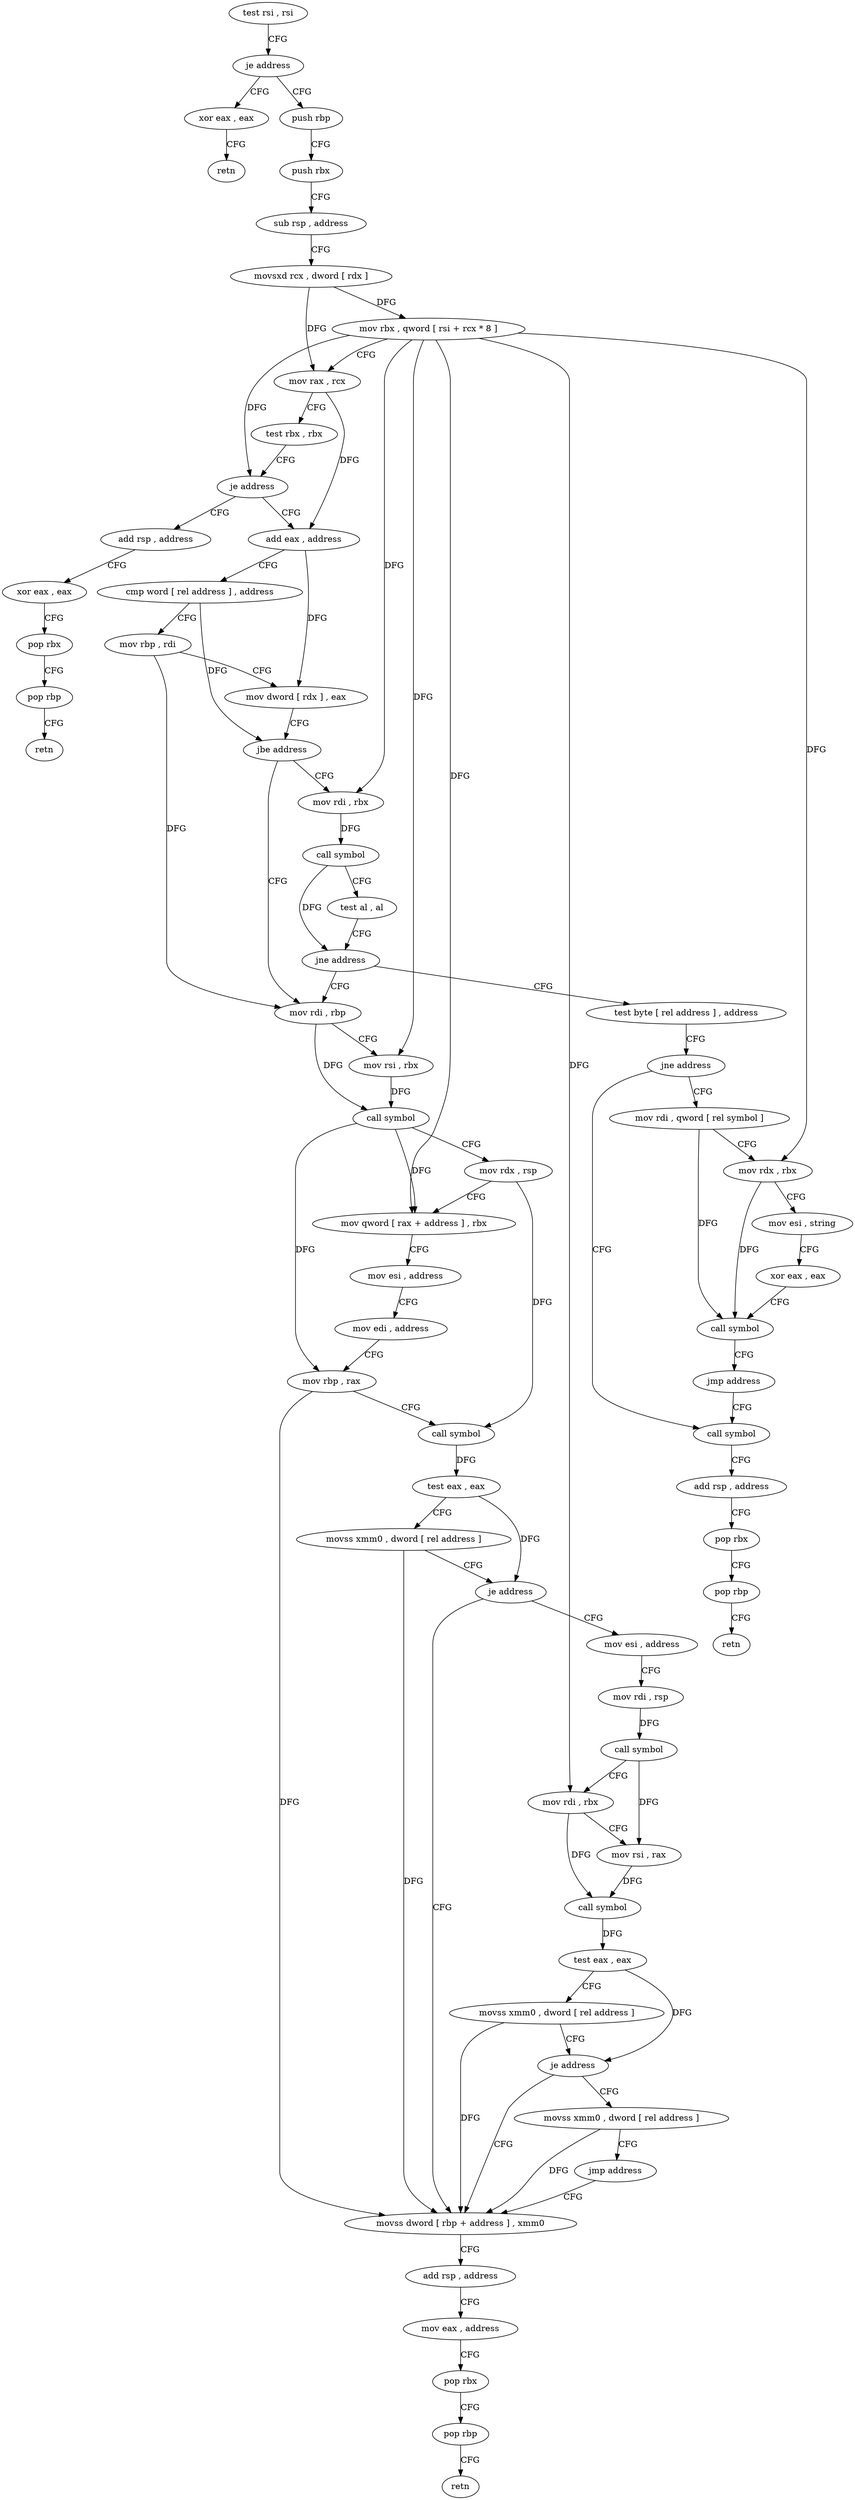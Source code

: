 digraph "func" {
"4257808" [label = "test rsi , rsi" ]
"4257811" [label = "je address" ]
"4257976" [label = "xor eax , eax" ]
"4257817" [label = "push rbp" ]
"4257978" [label = "retn" ]
"4257818" [label = "push rbx" ]
"4257819" [label = "sub rsp , address" ]
"4257826" [label = "movsxd rcx , dword [ rdx ]" ]
"4257829" [label = "mov rbx , qword [ rsi + rcx * 8 ]" ]
"4257833" [label = "mov rax , rcx" ]
"4257836" [label = "test rbx , rbx" ]
"4257839" [label = "je address" ]
"4257984" [label = "add rsp , address" ]
"4257845" [label = "add eax , address" ]
"4257991" [label = "xor eax , eax" ]
"4257993" [label = "pop rbx" ]
"4257994" [label = "pop rbp" ]
"4257995" [label = "retn" ]
"4257848" [label = "cmp word [ rel address ] , address" ]
"4257856" [label = "mov rbp , rdi" ]
"4257859" [label = "mov dword [ rdx ] , eax" ]
"4257861" [label = "jbe address" ]
"4257904" [label = "mov rdi , rbp" ]
"4257863" [label = "mov rdi , rbx" ]
"4257907" [label = "mov rsi , rbx" ]
"4257910" [label = "call symbol" ]
"4257915" [label = "mov rdx , rsp" ]
"4257918" [label = "mov qword [ rax + address ] , rbx" ]
"4257922" [label = "mov esi , address" ]
"4257927" [label = "mov edi , address" ]
"4257932" [label = "mov rbp , rax" ]
"4257935" [label = "call symbol" ]
"4257940" [label = "test eax , eax" ]
"4257942" [label = "movss xmm0 , dword [ rel address ]" ]
"4257950" [label = "je address" ]
"4258000" [label = "mov esi , address" ]
"4257952" [label = "movss dword [ rbp + address ] , xmm0" ]
"4257866" [label = "call symbol" ]
"4257871" [label = "test al , al" ]
"4257873" [label = "jne address" ]
"4257875" [label = "test byte [ rel address ] , address" ]
"4258005" [label = "mov rdi , rsp" ]
"4258008" [label = "call symbol" ]
"4258013" [label = "mov rdi , rbx" ]
"4258016" [label = "mov rsi , rax" ]
"4258019" [label = "call symbol" ]
"4258024" [label = "test eax , eax" ]
"4258026" [label = "movss xmm0 , dword [ rel address ]" ]
"4258034" [label = "je address" ]
"4258036" [label = "movss xmm0 , dword [ rel address ]" ]
"4257957" [label = "add rsp , address" ]
"4257964" [label = "mov eax , address" ]
"4257969" [label = "pop rbx" ]
"4257970" [label = "pop rbp" ]
"4257971" [label = "retn" ]
"4257882" [label = "jne address" ]
"4258048" [label = "mov rdi , qword [ rel symbol ]" ]
"4257888" [label = "call symbol" ]
"4258044" [label = "jmp address" ]
"4258055" [label = "mov rdx , rbx" ]
"4258058" [label = "mov esi , string" ]
"4258063" [label = "xor eax , eax" ]
"4258065" [label = "call symbol" ]
"4258070" [label = "jmp address" ]
"4257893" [label = "add rsp , address" ]
"4257900" [label = "pop rbx" ]
"4257901" [label = "pop rbp" ]
"4257902" [label = "retn" ]
"4257808" -> "4257811" [ label = "CFG" ]
"4257811" -> "4257976" [ label = "CFG" ]
"4257811" -> "4257817" [ label = "CFG" ]
"4257976" -> "4257978" [ label = "CFG" ]
"4257817" -> "4257818" [ label = "CFG" ]
"4257818" -> "4257819" [ label = "CFG" ]
"4257819" -> "4257826" [ label = "CFG" ]
"4257826" -> "4257829" [ label = "DFG" ]
"4257826" -> "4257833" [ label = "DFG" ]
"4257829" -> "4257833" [ label = "CFG" ]
"4257829" -> "4257839" [ label = "DFG" ]
"4257829" -> "4257907" [ label = "DFG" ]
"4257829" -> "4257918" [ label = "DFG" ]
"4257829" -> "4257863" [ label = "DFG" ]
"4257829" -> "4258013" [ label = "DFG" ]
"4257829" -> "4258055" [ label = "DFG" ]
"4257833" -> "4257836" [ label = "CFG" ]
"4257833" -> "4257845" [ label = "DFG" ]
"4257836" -> "4257839" [ label = "CFG" ]
"4257839" -> "4257984" [ label = "CFG" ]
"4257839" -> "4257845" [ label = "CFG" ]
"4257984" -> "4257991" [ label = "CFG" ]
"4257845" -> "4257848" [ label = "CFG" ]
"4257845" -> "4257859" [ label = "DFG" ]
"4257991" -> "4257993" [ label = "CFG" ]
"4257993" -> "4257994" [ label = "CFG" ]
"4257994" -> "4257995" [ label = "CFG" ]
"4257848" -> "4257856" [ label = "CFG" ]
"4257848" -> "4257861" [ label = "DFG" ]
"4257856" -> "4257859" [ label = "CFG" ]
"4257856" -> "4257904" [ label = "DFG" ]
"4257859" -> "4257861" [ label = "CFG" ]
"4257861" -> "4257904" [ label = "CFG" ]
"4257861" -> "4257863" [ label = "CFG" ]
"4257904" -> "4257907" [ label = "CFG" ]
"4257904" -> "4257910" [ label = "DFG" ]
"4257863" -> "4257866" [ label = "DFG" ]
"4257907" -> "4257910" [ label = "DFG" ]
"4257910" -> "4257915" [ label = "CFG" ]
"4257910" -> "4257918" [ label = "DFG" ]
"4257910" -> "4257932" [ label = "DFG" ]
"4257915" -> "4257918" [ label = "CFG" ]
"4257915" -> "4257935" [ label = "DFG" ]
"4257918" -> "4257922" [ label = "CFG" ]
"4257922" -> "4257927" [ label = "CFG" ]
"4257927" -> "4257932" [ label = "CFG" ]
"4257932" -> "4257935" [ label = "CFG" ]
"4257932" -> "4257952" [ label = "DFG" ]
"4257935" -> "4257940" [ label = "DFG" ]
"4257940" -> "4257942" [ label = "CFG" ]
"4257940" -> "4257950" [ label = "DFG" ]
"4257942" -> "4257950" [ label = "CFG" ]
"4257942" -> "4257952" [ label = "DFG" ]
"4257950" -> "4258000" [ label = "CFG" ]
"4257950" -> "4257952" [ label = "CFG" ]
"4258000" -> "4258005" [ label = "CFG" ]
"4257952" -> "4257957" [ label = "CFG" ]
"4257866" -> "4257871" [ label = "CFG" ]
"4257866" -> "4257873" [ label = "DFG" ]
"4257871" -> "4257873" [ label = "CFG" ]
"4257873" -> "4257904" [ label = "CFG" ]
"4257873" -> "4257875" [ label = "CFG" ]
"4257875" -> "4257882" [ label = "CFG" ]
"4258005" -> "4258008" [ label = "DFG" ]
"4258008" -> "4258013" [ label = "CFG" ]
"4258008" -> "4258016" [ label = "DFG" ]
"4258013" -> "4258016" [ label = "CFG" ]
"4258013" -> "4258019" [ label = "DFG" ]
"4258016" -> "4258019" [ label = "DFG" ]
"4258019" -> "4258024" [ label = "DFG" ]
"4258024" -> "4258026" [ label = "CFG" ]
"4258024" -> "4258034" [ label = "DFG" ]
"4258026" -> "4258034" [ label = "CFG" ]
"4258026" -> "4257952" [ label = "DFG" ]
"4258034" -> "4257952" [ label = "CFG" ]
"4258034" -> "4258036" [ label = "CFG" ]
"4258036" -> "4258044" [ label = "CFG" ]
"4258036" -> "4257952" [ label = "DFG" ]
"4257957" -> "4257964" [ label = "CFG" ]
"4257964" -> "4257969" [ label = "CFG" ]
"4257969" -> "4257970" [ label = "CFG" ]
"4257970" -> "4257971" [ label = "CFG" ]
"4257882" -> "4258048" [ label = "CFG" ]
"4257882" -> "4257888" [ label = "CFG" ]
"4258048" -> "4258055" [ label = "CFG" ]
"4258048" -> "4258065" [ label = "DFG" ]
"4257888" -> "4257893" [ label = "CFG" ]
"4258044" -> "4257952" [ label = "CFG" ]
"4258055" -> "4258058" [ label = "CFG" ]
"4258055" -> "4258065" [ label = "DFG" ]
"4258058" -> "4258063" [ label = "CFG" ]
"4258063" -> "4258065" [ label = "CFG" ]
"4258065" -> "4258070" [ label = "CFG" ]
"4258070" -> "4257888" [ label = "CFG" ]
"4257893" -> "4257900" [ label = "CFG" ]
"4257900" -> "4257901" [ label = "CFG" ]
"4257901" -> "4257902" [ label = "CFG" ]
}

